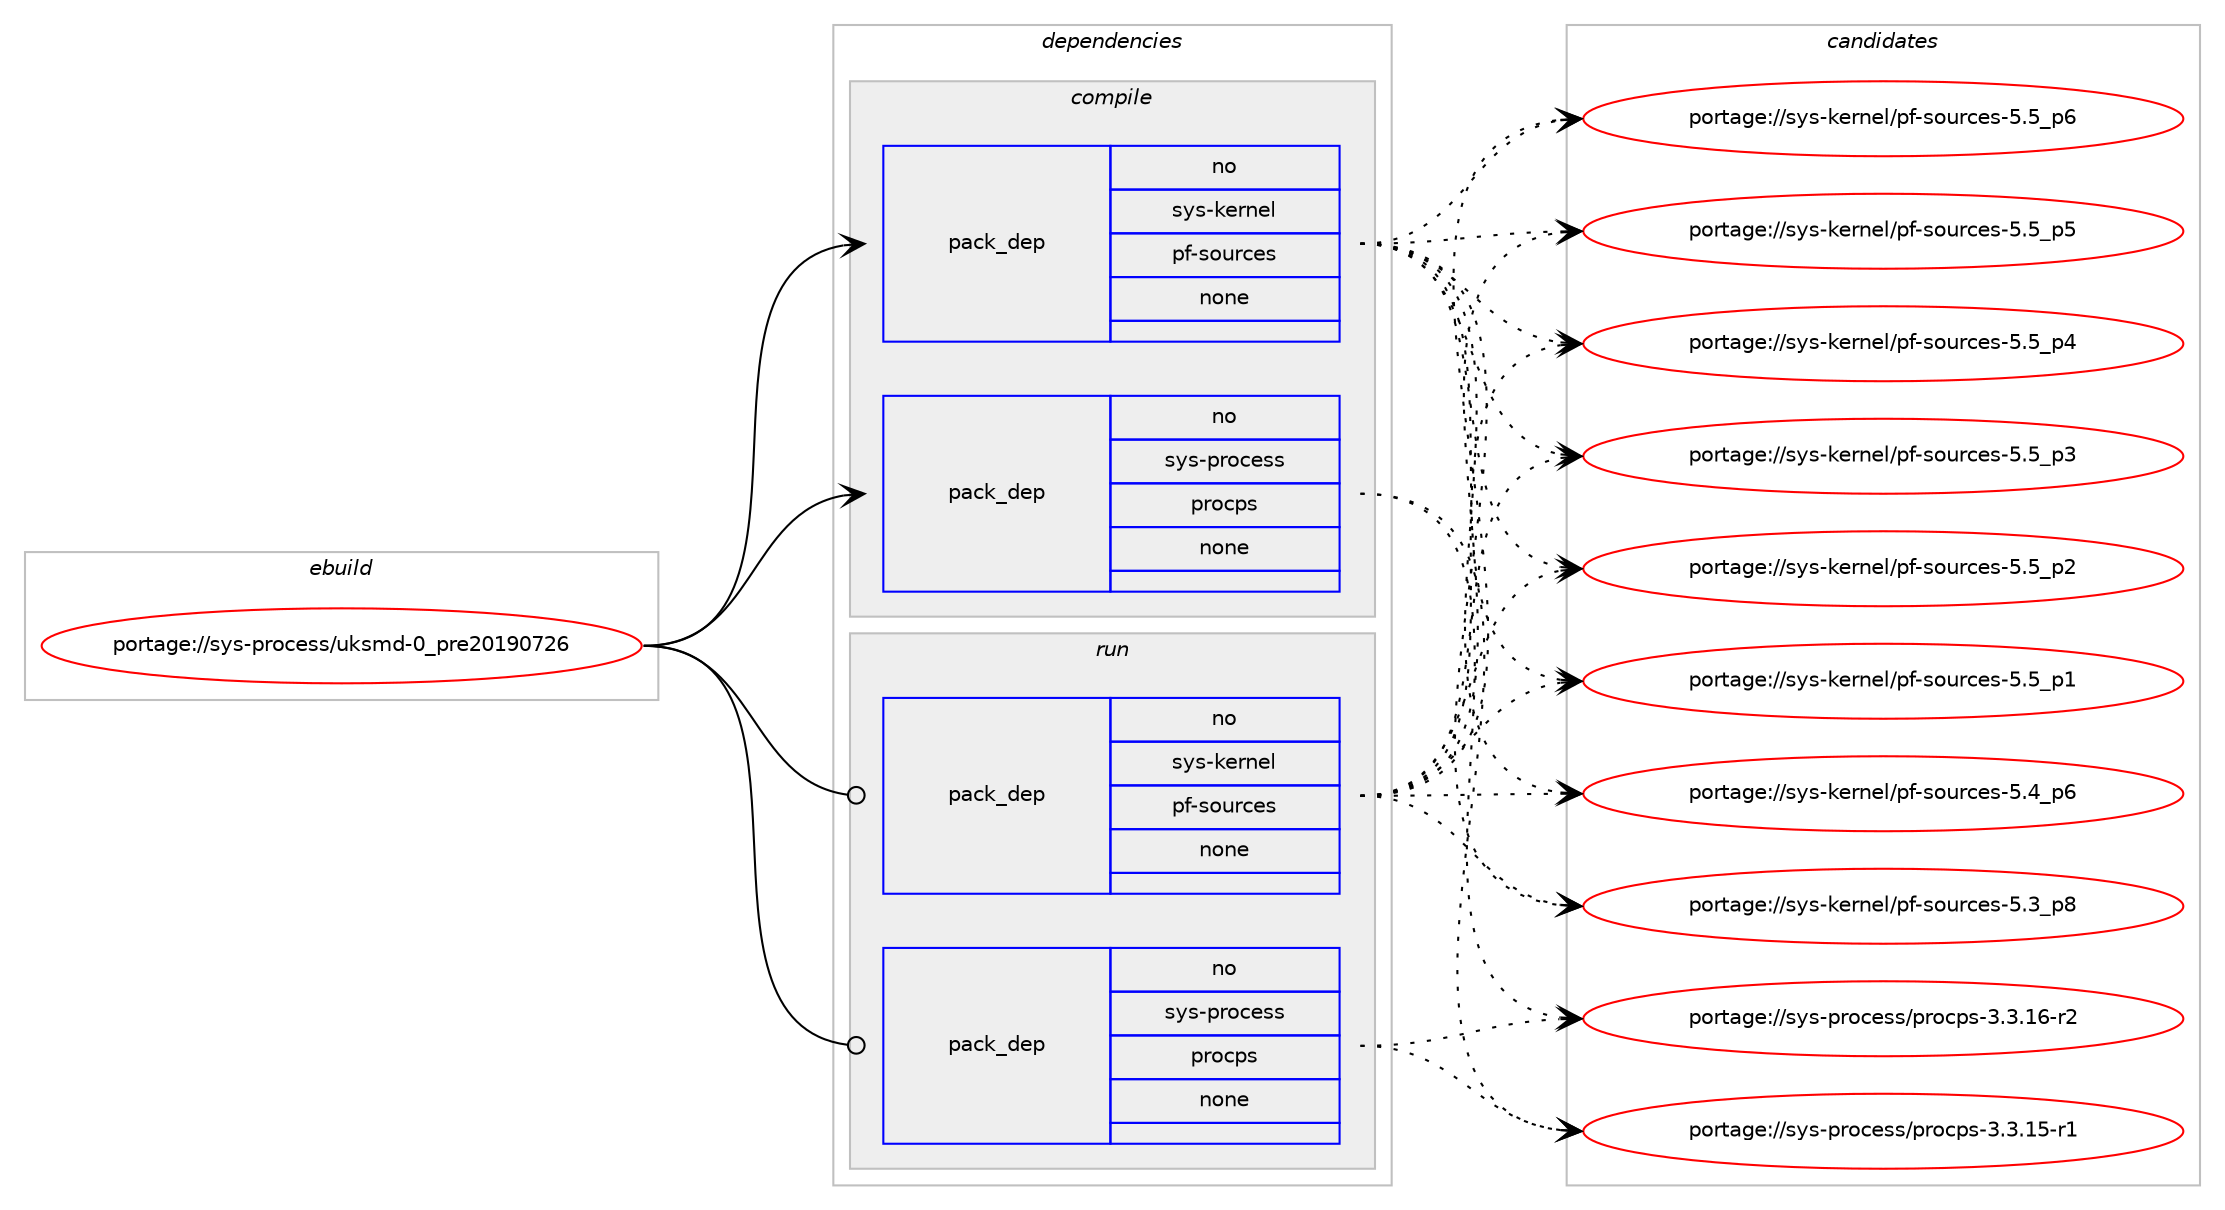 digraph prolog {

# *************
# Graph options
# *************

newrank=true;
concentrate=true;
compound=true;
graph [rankdir=LR,fontname=Helvetica,fontsize=10,ranksep=1.5];#, ranksep=2.5, nodesep=0.2];
edge  [arrowhead=vee];
node  [fontname=Helvetica,fontsize=10];

# **********
# The ebuild
# **********

subgraph cluster_leftcol {
color=gray;
rank=same;
label=<<i>ebuild</i>>;
id [label="portage://sys-process/uksmd-0_pre20190726", color=red, width=4, href="../sys-process/uksmd-0_pre20190726.svg"];
}

# ****************
# The dependencies
# ****************

subgraph cluster_midcol {
color=gray;
label=<<i>dependencies</i>>;
subgraph cluster_compile {
fillcolor="#eeeeee";
style=filled;
label=<<i>compile</i>>;
subgraph pack17431 {
dependency21095 [label=<<TABLE BORDER="0" CELLBORDER="1" CELLSPACING="0" CELLPADDING="4" WIDTH="220"><TR><TD ROWSPAN="6" CELLPADDING="30">pack_dep</TD></TR><TR><TD WIDTH="110">no</TD></TR><TR><TD>sys-kernel</TD></TR><TR><TD>pf-sources</TD></TR><TR><TD>none</TD></TR><TR><TD></TD></TR></TABLE>>, shape=none, color=blue];
}
id:e -> dependency21095:w [weight=20,style="solid",arrowhead="vee"];
subgraph pack17432 {
dependency21096 [label=<<TABLE BORDER="0" CELLBORDER="1" CELLSPACING="0" CELLPADDING="4" WIDTH="220"><TR><TD ROWSPAN="6" CELLPADDING="30">pack_dep</TD></TR><TR><TD WIDTH="110">no</TD></TR><TR><TD>sys-process</TD></TR><TR><TD>procps</TD></TR><TR><TD>none</TD></TR><TR><TD></TD></TR></TABLE>>, shape=none, color=blue];
}
id:e -> dependency21096:w [weight=20,style="solid",arrowhead="vee"];
}
subgraph cluster_compileandrun {
fillcolor="#eeeeee";
style=filled;
label=<<i>compile and run</i>>;
}
subgraph cluster_run {
fillcolor="#eeeeee";
style=filled;
label=<<i>run</i>>;
subgraph pack17433 {
dependency21097 [label=<<TABLE BORDER="0" CELLBORDER="1" CELLSPACING="0" CELLPADDING="4" WIDTH="220"><TR><TD ROWSPAN="6" CELLPADDING="30">pack_dep</TD></TR><TR><TD WIDTH="110">no</TD></TR><TR><TD>sys-kernel</TD></TR><TR><TD>pf-sources</TD></TR><TR><TD>none</TD></TR><TR><TD></TD></TR></TABLE>>, shape=none, color=blue];
}
id:e -> dependency21097:w [weight=20,style="solid",arrowhead="odot"];
subgraph pack17434 {
dependency21098 [label=<<TABLE BORDER="0" CELLBORDER="1" CELLSPACING="0" CELLPADDING="4" WIDTH="220"><TR><TD ROWSPAN="6" CELLPADDING="30">pack_dep</TD></TR><TR><TD WIDTH="110">no</TD></TR><TR><TD>sys-process</TD></TR><TR><TD>procps</TD></TR><TR><TD>none</TD></TR><TR><TD></TD></TR></TABLE>>, shape=none, color=blue];
}
id:e -> dependency21098:w [weight=20,style="solid",arrowhead="odot"];
}
}

# **************
# The candidates
# **************

subgraph cluster_choices {
rank=same;
color=gray;
label=<<i>candidates</i>>;

subgraph choice17431 {
color=black;
nodesep=1;
choice11512111545107101114110101108471121024511511111711499101115455346539511254 [label="portage://sys-kernel/pf-sources-5.5_p6", color=red, width=4,href="../sys-kernel/pf-sources-5.5_p6.svg"];
choice11512111545107101114110101108471121024511511111711499101115455346539511253 [label="portage://sys-kernel/pf-sources-5.5_p5", color=red, width=4,href="../sys-kernel/pf-sources-5.5_p5.svg"];
choice11512111545107101114110101108471121024511511111711499101115455346539511252 [label="portage://sys-kernel/pf-sources-5.5_p4", color=red, width=4,href="../sys-kernel/pf-sources-5.5_p4.svg"];
choice11512111545107101114110101108471121024511511111711499101115455346539511251 [label="portage://sys-kernel/pf-sources-5.5_p3", color=red, width=4,href="../sys-kernel/pf-sources-5.5_p3.svg"];
choice11512111545107101114110101108471121024511511111711499101115455346539511250 [label="portage://sys-kernel/pf-sources-5.5_p2", color=red, width=4,href="../sys-kernel/pf-sources-5.5_p2.svg"];
choice11512111545107101114110101108471121024511511111711499101115455346539511249 [label="portage://sys-kernel/pf-sources-5.5_p1", color=red, width=4,href="../sys-kernel/pf-sources-5.5_p1.svg"];
choice11512111545107101114110101108471121024511511111711499101115455346529511254 [label="portage://sys-kernel/pf-sources-5.4_p6", color=red, width=4,href="../sys-kernel/pf-sources-5.4_p6.svg"];
choice11512111545107101114110101108471121024511511111711499101115455346519511256 [label="portage://sys-kernel/pf-sources-5.3_p8", color=red, width=4,href="../sys-kernel/pf-sources-5.3_p8.svg"];
dependency21095:e -> choice11512111545107101114110101108471121024511511111711499101115455346539511254:w [style=dotted,weight="100"];
dependency21095:e -> choice11512111545107101114110101108471121024511511111711499101115455346539511253:w [style=dotted,weight="100"];
dependency21095:e -> choice11512111545107101114110101108471121024511511111711499101115455346539511252:w [style=dotted,weight="100"];
dependency21095:e -> choice11512111545107101114110101108471121024511511111711499101115455346539511251:w [style=dotted,weight="100"];
dependency21095:e -> choice11512111545107101114110101108471121024511511111711499101115455346539511250:w [style=dotted,weight="100"];
dependency21095:e -> choice11512111545107101114110101108471121024511511111711499101115455346539511249:w [style=dotted,weight="100"];
dependency21095:e -> choice11512111545107101114110101108471121024511511111711499101115455346529511254:w [style=dotted,weight="100"];
dependency21095:e -> choice11512111545107101114110101108471121024511511111711499101115455346519511256:w [style=dotted,weight="100"];
}
subgraph choice17432 {
color=black;
nodesep=1;
choice11512111545112114111991011151154711211411199112115455146514649544511450 [label="portage://sys-process/procps-3.3.16-r2", color=red, width=4,href="../sys-process/procps-3.3.16-r2.svg"];
choice11512111545112114111991011151154711211411199112115455146514649534511449 [label="portage://sys-process/procps-3.3.15-r1", color=red, width=4,href="../sys-process/procps-3.3.15-r1.svg"];
dependency21096:e -> choice11512111545112114111991011151154711211411199112115455146514649544511450:w [style=dotted,weight="100"];
dependency21096:e -> choice11512111545112114111991011151154711211411199112115455146514649534511449:w [style=dotted,weight="100"];
}
subgraph choice17433 {
color=black;
nodesep=1;
choice11512111545107101114110101108471121024511511111711499101115455346539511254 [label="portage://sys-kernel/pf-sources-5.5_p6", color=red, width=4,href="../sys-kernel/pf-sources-5.5_p6.svg"];
choice11512111545107101114110101108471121024511511111711499101115455346539511253 [label="portage://sys-kernel/pf-sources-5.5_p5", color=red, width=4,href="../sys-kernel/pf-sources-5.5_p5.svg"];
choice11512111545107101114110101108471121024511511111711499101115455346539511252 [label="portage://sys-kernel/pf-sources-5.5_p4", color=red, width=4,href="../sys-kernel/pf-sources-5.5_p4.svg"];
choice11512111545107101114110101108471121024511511111711499101115455346539511251 [label="portage://sys-kernel/pf-sources-5.5_p3", color=red, width=4,href="../sys-kernel/pf-sources-5.5_p3.svg"];
choice11512111545107101114110101108471121024511511111711499101115455346539511250 [label="portage://sys-kernel/pf-sources-5.5_p2", color=red, width=4,href="../sys-kernel/pf-sources-5.5_p2.svg"];
choice11512111545107101114110101108471121024511511111711499101115455346539511249 [label="portage://sys-kernel/pf-sources-5.5_p1", color=red, width=4,href="../sys-kernel/pf-sources-5.5_p1.svg"];
choice11512111545107101114110101108471121024511511111711499101115455346529511254 [label="portage://sys-kernel/pf-sources-5.4_p6", color=red, width=4,href="../sys-kernel/pf-sources-5.4_p6.svg"];
choice11512111545107101114110101108471121024511511111711499101115455346519511256 [label="portage://sys-kernel/pf-sources-5.3_p8", color=red, width=4,href="../sys-kernel/pf-sources-5.3_p8.svg"];
dependency21097:e -> choice11512111545107101114110101108471121024511511111711499101115455346539511254:w [style=dotted,weight="100"];
dependency21097:e -> choice11512111545107101114110101108471121024511511111711499101115455346539511253:w [style=dotted,weight="100"];
dependency21097:e -> choice11512111545107101114110101108471121024511511111711499101115455346539511252:w [style=dotted,weight="100"];
dependency21097:e -> choice11512111545107101114110101108471121024511511111711499101115455346539511251:w [style=dotted,weight="100"];
dependency21097:e -> choice11512111545107101114110101108471121024511511111711499101115455346539511250:w [style=dotted,weight="100"];
dependency21097:e -> choice11512111545107101114110101108471121024511511111711499101115455346539511249:w [style=dotted,weight="100"];
dependency21097:e -> choice11512111545107101114110101108471121024511511111711499101115455346529511254:w [style=dotted,weight="100"];
dependency21097:e -> choice11512111545107101114110101108471121024511511111711499101115455346519511256:w [style=dotted,weight="100"];
}
subgraph choice17434 {
color=black;
nodesep=1;
choice11512111545112114111991011151154711211411199112115455146514649544511450 [label="portage://sys-process/procps-3.3.16-r2", color=red, width=4,href="../sys-process/procps-3.3.16-r2.svg"];
choice11512111545112114111991011151154711211411199112115455146514649534511449 [label="portage://sys-process/procps-3.3.15-r1", color=red, width=4,href="../sys-process/procps-3.3.15-r1.svg"];
dependency21098:e -> choice11512111545112114111991011151154711211411199112115455146514649544511450:w [style=dotted,weight="100"];
dependency21098:e -> choice11512111545112114111991011151154711211411199112115455146514649534511449:w [style=dotted,weight="100"];
}
}

}
